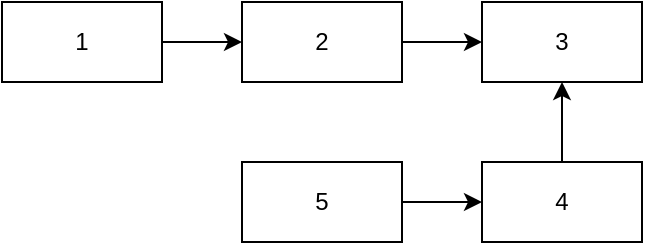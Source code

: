 <mxfile version="14.1.8" type="device"><diagram id="2RkG33i3w6P902RPAJCG" name="Страница 1"><mxGraphModel dx="511" dy="715" grid="1" gridSize="10" guides="1" tooltips="1" connect="1" arrows="1" fold="1" page="1" pageScale="1" pageWidth="827" pageHeight="1169" math="0" shadow="0"><root><mxCell id="0"/><mxCell id="1" parent="0"/><mxCell id="G6KFp9YiqUGI4Xy1bn4T-7" style="edgeStyle=orthogonalEdgeStyle;rounded=0;orthogonalLoop=1;jettySize=auto;html=1;exitX=1;exitY=0.5;exitDx=0;exitDy=0;entryX=0;entryY=0.5;entryDx=0;entryDy=0;" edge="1" parent="1" source="G6KFp9YiqUGI4Xy1bn4T-1" target="G6KFp9YiqUGI4Xy1bn4T-2"><mxGeometry relative="1" as="geometry"/></mxCell><mxCell id="G6KFp9YiqUGI4Xy1bn4T-1" value="1" style="rounded=0;whiteSpace=wrap;html=1;" vertex="1" parent="1"><mxGeometry width="80" height="40" as="geometry"/></mxCell><mxCell id="G6KFp9YiqUGI4Xy1bn4T-8" style="edgeStyle=orthogonalEdgeStyle;rounded=0;orthogonalLoop=1;jettySize=auto;html=1;exitX=1;exitY=0.5;exitDx=0;exitDy=0;entryX=0;entryY=0.5;entryDx=0;entryDy=0;" edge="1" parent="1" source="G6KFp9YiqUGI4Xy1bn4T-2" target="G6KFp9YiqUGI4Xy1bn4T-4"><mxGeometry relative="1" as="geometry"/></mxCell><mxCell id="G6KFp9YiqUGI4Xy1bn4T-2" value="2" style="rounded=0;whiteSpace=wrap;html=1;" vertex="1" parent="1"><mxGeometry x="120" width="80" height="40" as="geometry"/></mxCell><mxCell id="G6KFp9YiqUGI4Xy1bn4T-4" value="3" style="rounded=0;whiteSpace=wrap;html=1;" vertex="1" parent="1"><mxGeometry x="240" width="80" height="40" as="geometry"/></mxCell><mxCell id="G6KFp9YiqUGI4Xy1bn4T-10" style="edgeStyle=orthogonalEdgeStyle;rounded=0;orthogonalLoop=1;jettySize=auto;html=1;exitX=0.5;exitY=0;exitDx=0;exitDy=0;entryX=0.5;entryY=1;entryDx=0;entryDy=0;" edge="1" parent="1" source="G6KFp9YiqUGI4Xy1bn4T-5" target="G6KFp9YiqUGI4Xy1bn4T-4"><mxGeometry relative="1" as="geometry"/></mxCell><mxCell id="G6KFp9YiqUGI4Xy1bn4T-5" value="4" style="rounded=0;whiteSpace=wrap;html=1;" vertex="1" parent="1"><mxGeometry x="240" y="80" width="80" height="40" as="geometry"/></mxCell><mxCell id="G6KFp9YiqUGI4Xy1bn4T-9" style="edgeStyle=orthogonalEdgeStyle;rounded=0;orthogonalLoop=1;jettySize=auto;html=1;exitX=1;exitY=0.5;exitDx=0;exitDy=0;entryX=0;entryY=0.5;entryDx=0;entryDy=0;" edge="1" parent="1" source="G6KFp9YiqUGI4Xy1bn4T-6" target="G6KFp9YiqUGI4Xy1bn4T-5"><mxGeometry relative="1" as="geometry"/></mxCell><mxCell id="G6KFp9YiqUGI4Xy1bn4T-6" value="5" style="rounded=0;whiteSpace=wrap;html=1;" vertex="1" parent="1"><mxGeometry x="120" y="80" width="80" height="40" as="geometry"/></mxCell></root></mxGraphModel></diagram></mxfile>